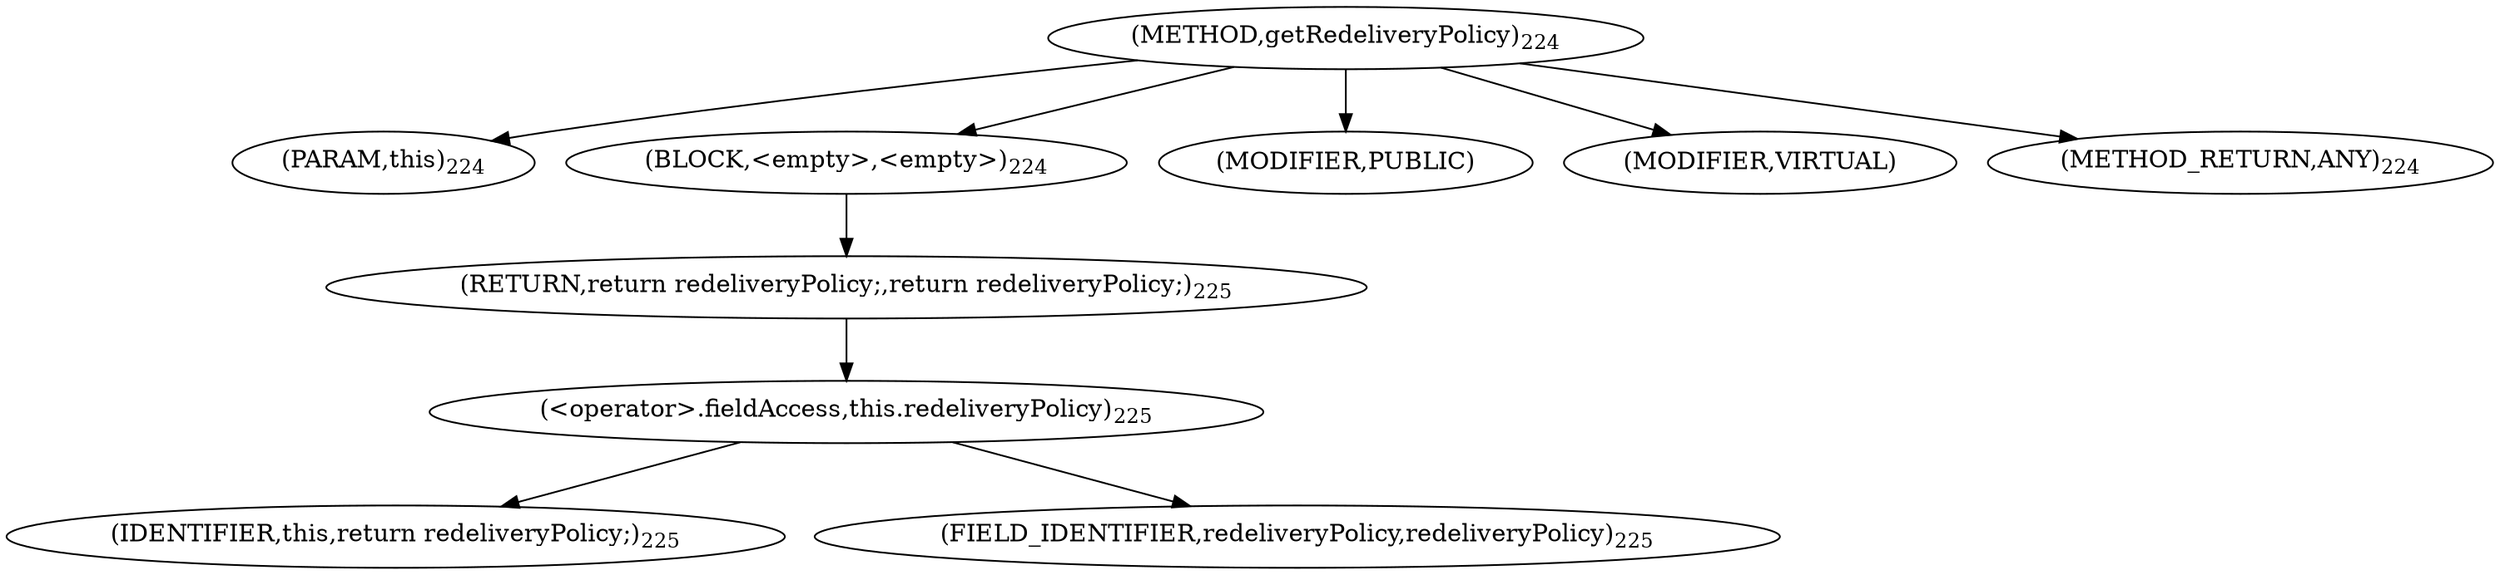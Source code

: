 digraph "getRedeliveryPolicy" {  
"581" [label = <(METHOD,getRedeliveryPolicy)<SUB>224</SUB>> ]
"582" [label = <(PARAM,this)<SUB>224</SUB>> ]
"583" [label = <(BLOCK,&lt;empty&gt;,&lt;empty&gt;)<SUB>224</SUB>> ]
"584" [label = <(RETURN,return redeliveryPolicy;,return redeliveryPolicy;)<SUB>225</SUB>> ]
"585" [label = <(&lt;operator&gt;.fieldAccess,this.redeliveryPolicy)<SUB>225</SUB>> ]
"586" [label = <(IDENTIFIER,this,return redeliveryPolicy;)<SUB>225</SUB>> ]
"587" [label = <(FIELD_IDENTIFIER,redeliveryPolicy,redeliveryPolicy)<SUB>225</SUB>> ]
"588" [label = <(MODIFIER,PUBLIC)> ]
"589" [label = <(MODIFIER,VIRTUAL)> ]
"590" [label = <(METHOD_RETURN,ANY)<SUB>224</SUB>> ]
  "581" -> "582" 
  "581" -> "583" 
  "581" -> "588" 
  "581" -> "589" 
  "581" -> "590" 
  "583" -> "584" 
  "584" -> "585" 
  "585" -> "586" 
  "585" -> "587" 
}
